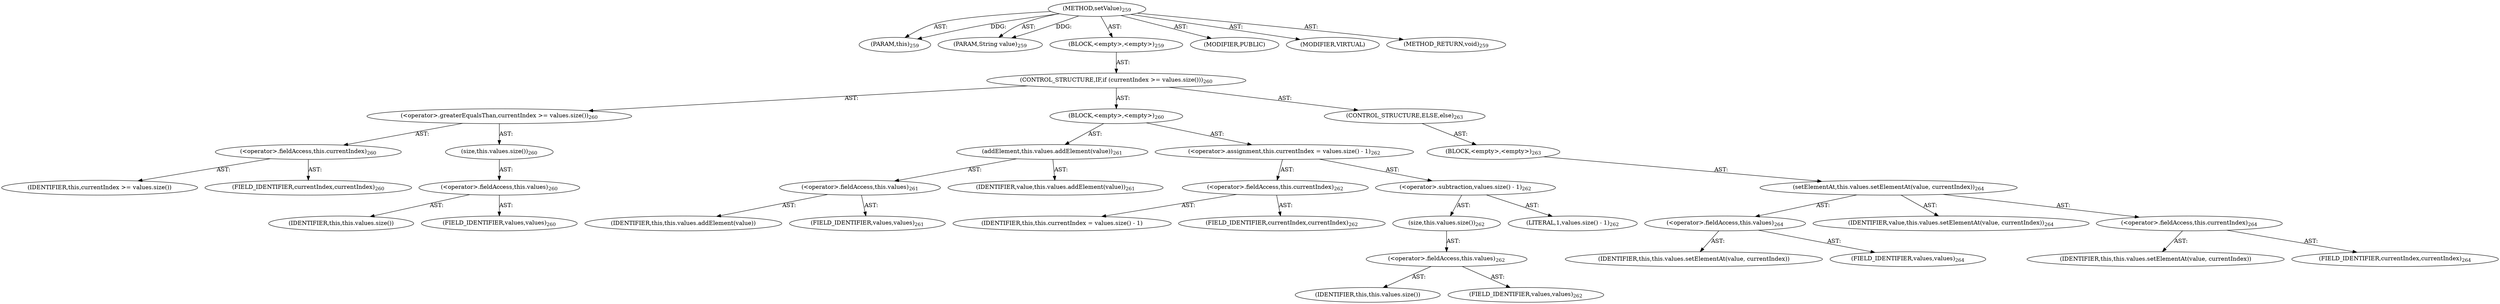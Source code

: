 digraph "setValue" {  
"111669149705" [label = <(METHOD,setValue)<SUB>259</SUB>> ]
"115964117026" [label = <(PARAM,this)<SUB>259</SUB>> ]
"115964117027" [label = <(PARAM,String value)<SUB>259</SUB>> ]
"25769803792" [label = <(BLOCK,&lt;empty&gt;,&lt;empty&gt;)<SUB>259</SUB>> ]
"47244640262" [label = <(CONTROL_STRUCTURE,IF,if (currentIndex &gt;= values.size()))<SUB>260</SUB>> ]
"30064771160" [label = <(&lt;operator&gt;.greaterEqualsThan,currentIndex &gt;= values.size())<SUB>260</SUB>> ]
"30064771161" [label = <(&lt;operator&gt;.fieldAccess,this.currentIndex)<SUB>260</SUB>> ]
"68719476826" [label = <(IDENTIFIER,this,currentIndex &gt;= values.size())> ]
"55834574870" [label = <(FIELD_IDENTIFIER,currentIndex,currentIndex)<SUB>260</SUB>> ]
"30064771162" [label = <(size,this.values.size())<SUB>260</SUB>> ]
"30064771163" [label = <(&lt;operator&gt;.fieldAccess,this.values)<SUB>260</SUB>> ]
"68719476827" [label = <(IDENTIFIER,this,this.values.size())> ]
"55834574871" [label = <(FIELD_IDENTIFIER,values,values)<SUB>260</SUB>> ]
"25769803793" [label = <(BLOCK,&lt;empty&gt;,&lt;empty&gt;)<SUB>260</SUB>> ]
"30064771164" [label = <(addElement,this.values.addElement(value))<SUB>261</SUB>> ]
"30064771165" [label = <(&lt;operator&gt;.fieldAccess,this.values)<SUB>261</SUB>> ]
"68719476828" [label = <(IDENTIFIER,this,this.values.addElement(value))> ]
"55834574872" [label = <(FIELD_IDENTIFIER,values,values)<SUB>261</SUB>> ]
"68719476829" [label = <(IDENTIFIER,value,this.values.addElement(value))<SUB>261</SUB>> ]
"30064771166" [label = <(&lt;operator&gt;.assignment,this.currentIndex = values.size() - 1)<SUB>262</SUB>> ]
"30064771167" [label = <(&lt;operator&gt;.fieldAccess,this.currentIndex)<SUB>262</SUB>> ]
"68719476830" [label = <(IDENTIFIER,this,this.currentIndex = values.size() - 1)> ]
"55834574873" [label = <(FIELD_IDENTIFIER,currentIndex,currentIndex)<SUB>262</SUB>> ]
"30064771168" [label = <(&lt;operator&gt;.subtraction,values.size() - 1)<SUB>262</SUB>> ]
"30064771169" [label = <(size,this.values.size())<SUB>262</SUB>> ]
"30064771170" [label = <(&lt;operator&gt;.fieldAccess,this.values)<SUB>262</SUB>> ]
"68719476831" [label = <(IDENTIFIER,this,this.values.size())> ]
"55834574874" [label = <(FIELD_IDENTIFIER,values,values)<SUB>262</SUB>> ]
"90194313241" [label = <(LITERAL,1,values.size() - 1)<SUB>262</SUB>> ]
"47244640263" [label = <(CONTROL_STRUCTURE,ELSE,else)<SUB>263</SUB>> ]
"25769803794" [label = <(BLOCK,&lt;empty&gt;,&lt;empty&gt;)<SUB>263</SUB>> ]
"30064771171" [label = <(setElementAt,this.values.setElementAt(value, currentIndex))<SUB>264</SUB>> ]
"30064771172" [label = <(&lt;operator&gt;.fieldAccess,this.values)<SUB>264</SUB>> ]
"68719476832" [label = <(IDENTIFIER,this,this.values.setElementAt(value, currentIndex))> ]
"55834574875" [label = <(FIELD_IDENTIFIER,values,values)<SUB>264</SUB>> ]
"68719476833" [label = <(IDENTIFIER,value,this.values.setElementAt(value, currentIndex))<SUB>264</SUB>> ]
"30064771173" [label = <(&lt;operator&gt;.fieldAccess,this.currentIndex)<SUB>264</SUB>> ]
"68719476834" [label = <(IDENTIFIER,this,this.values.setElementAt(value, currentIndex))> ]
"55834574876" [label = <(FIELD_IDENTIFIER,currentIndex,currentIndex)<SUB>264</SUB>> ]
"133143986215" [label = <(MODIFIER,PUBLIC)> ]
"133143986216" [label = <(MODIFIER,VIRTUAL)> ]
"128849018889" [label = <(METHOD_RETURN,void)<SUB>259</SUB>> ]
  "111669149705" -> "115964117026"  [ label = "AST: "] 
  "111669149705" -> "115964117027"  [ label = "AST: "] 
  "111669149705" -> "25769803792"  [ label = "AST: "] 
  "111669149705" -> "133143986215"  [ label = "AST: "] 
  "111669149705" -> "133143986216"  [ label = "AST: "] 
  "111669149705" -> "128849018889"  [ label = "AST: "] 
  "25769803792" -> "47244640262"  [ label = "AST: "] 
  "47244640262" -> "30064771160"  [ label = "AST: "] 
  "47244640262" -> "25769803793"  [ label = "AST: "] 
  "47244640262" -> "47244640263"  [ label = "AST: "] 
  "30064771160" -> "30064771161"  [ label = "AST: "] 
  "30064771160" -> "30064771162"  [ label = "AST: "] 
  "30064771161" -> "68719476826"  [ label = "AST: "] 
  "30064771161" -> "55834574870"  [ label = "AST: "] 
  "30064771162" -> "30064771163"  [ label = "AST: "] 
  "30064771163" -> "68719476827"  [ label = "AST: "] 
  "30064771163" -> "55834574871"  [ label = "AST: "] 
  "25769803793" -> "30064771164"  [ label = "AST: "] 
  "25769803793" -> "30064771166"  [ label = "AST: "] 
  "30064771164" -> "30064771165"  [ label = "AST: "] 
  "30064771164" -> "68719476829"  [ label = "AST: "] 
  "30064771165" -> "68719476828"  [ label = "AST: "] 
  "30064771165" -> "55834574872"  [ label = "AST: "] 
  "30064771166" -> "30064771167"  [ label = "AST: "] 
  "30064771166" -> "30064771168"  [ label = "AST: "] 
  "30064771167" -> "68719476830"  [ label = "AST: "] 
  "30064771167" -> "55834574873"  [ label = "AST: "] 
  "30064771168" -> "30064771169"  [ label = "AST: "] 
  "30064771168" -> "90194313241"  [ label = "AST: "] 
  "30064771169" -> "30064771170"  [ label = "AST: "] 
  "30064771170" -> "68719476831"  [ label = "AST: "] 
  "30064771170" -> "55834574874"  [ label = "AST: "] 
  "47244640263" -> "25769803794"  [ label = "AST: "] 
  "25769803794" -> "30064771171"  [ label = "AST: "] 
  "30064771171" -> "30064771172"  [ label = "AST: "] 
  "30064771171" -> "68719476833"  [ label = "AST: "] 
  "30064771171" -> "30064771173"  [ label = "AST: "] 
  "30064771172" -> "68719476832"  [ label = "AST: "] 
  "30064771172" -> "55834574875"  [ label = "AST: "] 
  "30064771173" -> "68719476834"  [ label = "AST: "] 
  "30064771173" -> "55834574876"  [ label = "AST: "] 
  "111669149705" -> "115964117026"  [ label = "DDG: "] 
  "111669149705" -> "115964117027"  [ label = "DDG: "] 
}

